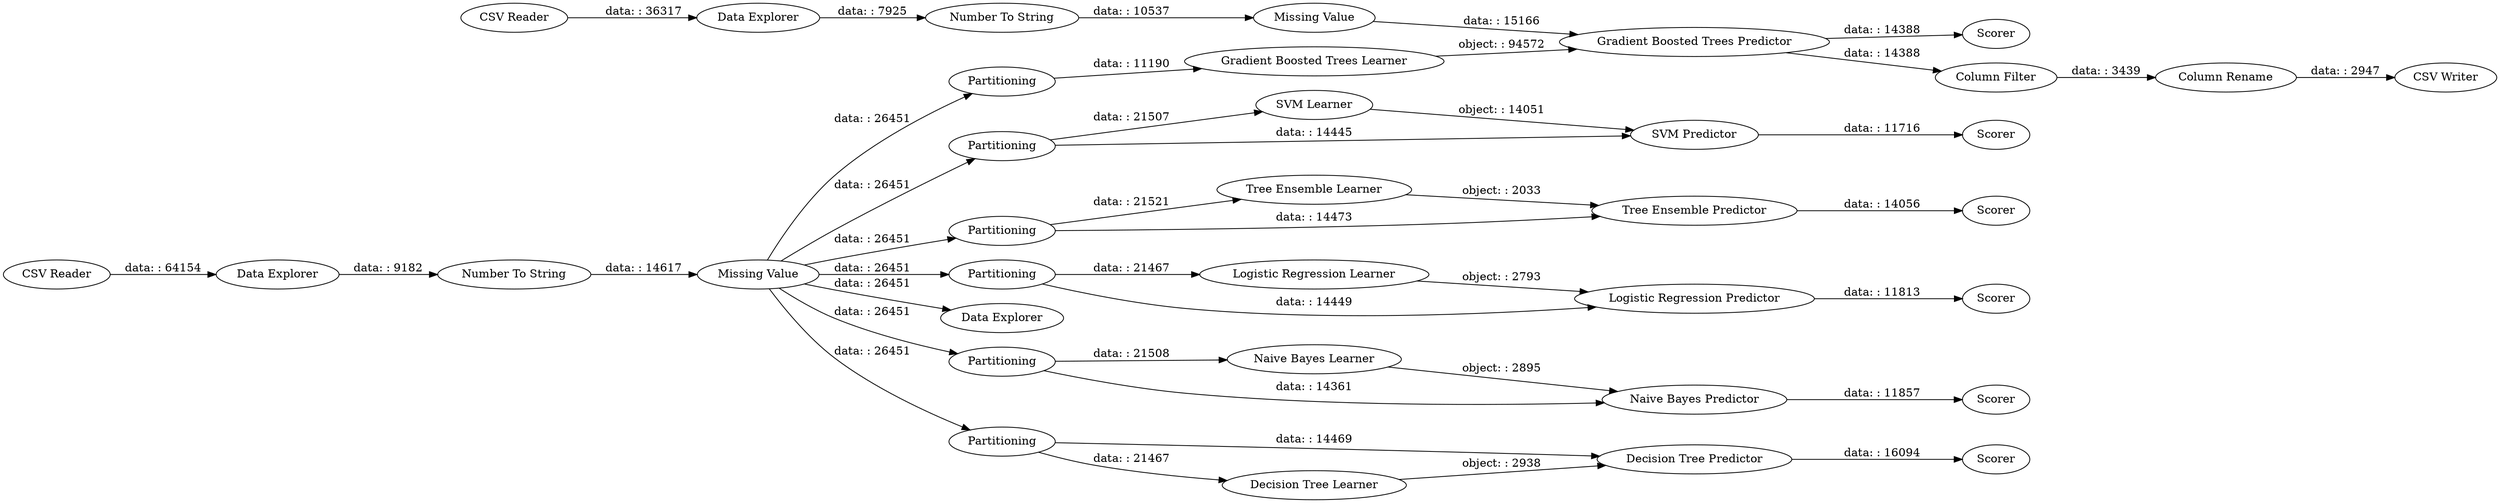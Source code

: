 digraph {
	"8374160233864857259_24" [label=Partitioning]
	"8374160233864857259_2" [label="Data Explorer"]
	"8374160233864857259_10" [label=Partitioning]
	"8374160233864857259_38" [label="CSV Writer"]
	"8374160233864857259_25" [label=Scorer]
	"8374160233864857259_1" [label="CSV Reader"]
	"8374160233864857259_37" [label="Column Rename"]
	"8374160233864857259_33" [label="Data Explorer"]
	"8374160233864857259_36" [label="Column Filter"]
	"8374160233864857259_35" [label="Missing Value"]
	"8374160233864857259_20" [label="Decision Tree Predictor"]
	"8374160233864857259_34" [label="Number To String"]
	"8374160233864857259_15" [label="Logistic Regression Learner"]
	"8374160233864857259_28" [label="Tree Ensemble Learner"]
	"8374160233864857259_30" [label=Partitioning]
	"8374160233864857259_32" [label="CSV Reader"]
	"8374160233864857259_17" [label=Scorer]
	"8374160233864857259_21" [label=Scorer]
	"8374160233864857259_19" [label="Decision Tree Learner"]
	"8374160233864857259_14" [label=Partitioning]
	"8374160233864857259_9" [label=Scorer]
	"8374160233864857259_11" [label="SVM Learner"]
	"8374160233864857259_23" [label="Gradient Boosted Trees Predictor"]
	"8374160233864857259_3" [label="Number To String"]
	"8374160233864857259_5" [label="Data Explorer"]
	"8374160233864857259_7" [label="Naive Bayes Learner"]
	"8374160233864857259_6" [label=Partitioning]
	"8374160233864857259_8" [label="Naive Bayes Predictor"]
	"8374160233864857259_16" [label="Logistic Regression Predictor"]
	"8374160233864857259_18" [label=Partitioning]
	"8374160233864857259_4" [label="Missing Value"]
	"8374160233864857259_22" [label="Gradient Boosted Trees Learner"]
	"8374160233864857259_31" [label=Scorer]
	"8374160233864857259_13" [label=Scorer]
	"8374160233864857259_29" [label="Tree Ensemble Predictor"]
	"8374160233864857259_12" [label="SVM Predictor"]
	"8374160233864857259_2" -> "8374160233864857259_3" [label="data: : 9182"]
	"8374160233864857259_33" -> "8374160233864857259_34" [label="data: : 7925"]
	"8374160233864857259_23" -> "8374160233864857259_25" [label="data: : 14388"]
	"8374160233864857259_30" -> "8374160233864857259_29" [label="data: : 14473"]
	"8374160233864857259_19" -> "8374160233864857259_20" [label="object: : 2938"]
	"8374160233864857259_20" -> "8374160233864857259_21" [label="data: : 16094"]
	"8374160233864857259_16" -> "8374160233864857259_17" [label="data: : 11813"]
	"8374160233864857259_10" -> "8374160233864857259_12" [label="data: : 14445"]
	"8374160233864857259_28" -> "8374160233864857259_29" [label="object: : 2033"]
	"8374160233864857259_4" -> "8374160233864857259_14" [label="data: : 26451"]
	"8374160233864857259_10" -> "8374160233864857259_11" [label="data: : 21507"]
	"8374160233864857259_4" -> "8374160233864857259_30" [label="data: : 26451"]
	"8374160233864857259_37" -> "8374160233864857259_38" [label="data: : 2947"]
	"8374160233864857259_4" -> "8374160233864857259_18" [label="data: : 26451"]
	"8374160233864857259_35" -> "8374160233864857259_23" [label="data: : 15166"]
	"8374160233864857259_30" -> "8374160233864857259_28" [label="data: : 21521"]
	"8374160233864857259_4" -> "8374160233864857259_24" [label="data: : 26451"]
	"8374160233864857259_4" -> "8374160233864857259_6" [label="data: : 26451"]
	"8374160233864857259_8" -> "8374160233864857259_9" [label="data: : 11857"]
	"8374160233864857259_14" -> "8374160233864857259_16" [label="data: : 14449"]
	"8374160233864857259_15" -> "8374160233864857259_16" [label="object: : 2793"]
	"8374160233864857259_18" -> "8374160233864857259_20" [label="data: : 14469"]
	"8374160233864857259_4" -> "8374160233864857259_10" [label="data: : 26451"]
	"8374160233864857259_18" -> "8374160233864857259_19" [label="data: : 21467"]
	"8374160233864857259_7" -> "8374160233864857259_8" [label="object: : 2895"]
	"8374160233864857259_36" -> "8374160233864857259_37" [label="data: : 3439"]
	"8374160233864857259_14" -> "8374160233864857259_15" [label="data: : 21467"]
	"8374160233864857259_1" -> "8374160233864857259_2" [label="data: : 64154"]
	"8374160233864857259_24" -> "8374160233864857259_22" [label="data: : 11190"]
	"8374160233864857259_23" -> "8374160233864857259_36" [label="data: : 14388"]
	"8374160233864857259_11" -> "8374160233864857259_12" [label="object: : 14051"]
	"8374160233864857259_29" -> "8374160233864857259_31" [label="data: : 14056"]
	"8374160233864857259_32" -> "8374160233864857259_33" [label="data: : 36317"]
	"8374160233864857259_3" -> "8374160233864857259_4" [label="data: : 14617"]
	"8374160233864857259_34" -> "8374160233864857259_35" [label="data: : 10537"]
	"8374160233864857259_22" -> "8374160233864857259_23" [label="object: : 94572"]
	"8374160233864857259_12" -> "8374160233864857259_13" [label="data: : 11716"]
	"8374160233864857259_4" -> "8374160233864857259_5" [label="data: : 26451"]
	"8374160233864857259_6" -> "8374160233864857259_7" [label="data: : 21508"]
	"8374160233864857259_6" -> "8374160233864857259_8" [label="data: : 14361"]
	rankdir=LR
}

